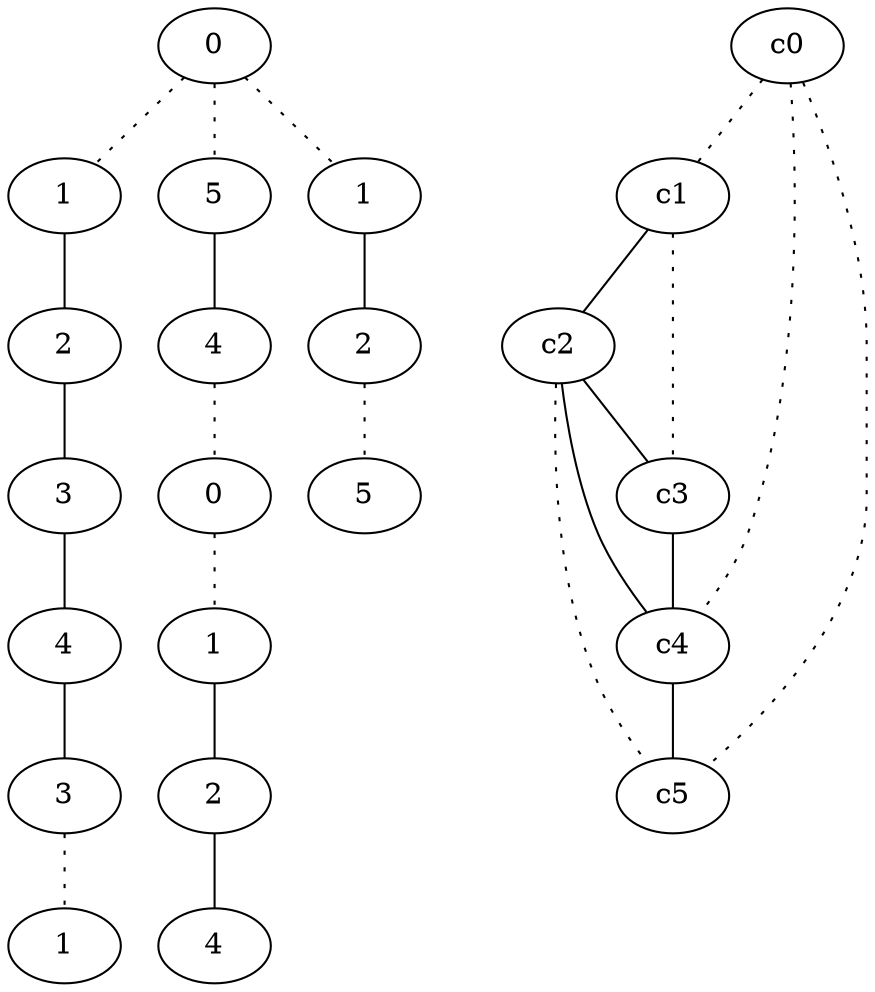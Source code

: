 graph {
a0[label=0];
a1[label=1];
a2[label=2];
a3[label=3];
a4[label=4];
a5[label=3];
a6[label=1];
a7[label=5];
a8[label=4];
a9[label=0];
a10[label=1];
a11[label=2];
a12[label=4];
a13[label=1];
a14[label=2];
a15[label=5];
a0 -- a1 [style=dotted];
a0 -- a7 [style=dotted];
a0 -- a13 [style=dotted];
a1 -- a2;
a2 -- a3;
a3 -- a4;
a4 -- a5;
a5 -- a6 [style=dotted];
a7 -- a8;
a8 -- a9 [style=dotted];
a9 -- a10 [style=dotted];
a10 -- a11;
a11 -- a12;
a13 -- a14;
a14 -- a15 [style=dotted];
c0 -- c1 [style=dotted];
c0 -- c4 [style=dotted];
c0 -- c5 [style=dotted];
c1 -- c2;
c1 -- c3 [style=dotted];
c2 -- c3;
c2 -- c4;
c2 -- c5 [style=dotted];
c3 -- c4;
c4 -- c5;
}
